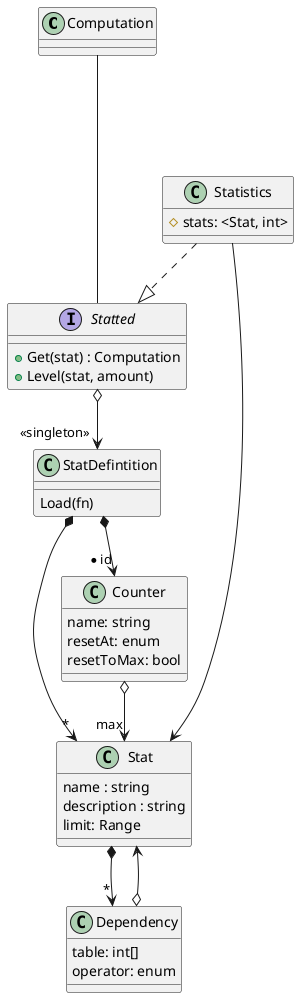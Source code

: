 @startuml

class Computation {
}

class StatDefintition {
  Load(fn)
}


interface Statted
{
   + Get(stat) : Computation
   + Level(stat, amount)
}
class Statistics {
   # stats: <Stat, int>
}

class Stat {
    name : string
    description : string
    limit: Range
}
class Counter {
   name: string
   resetAt: enum
   resetToMax: bool
}
Counter o--> "max" Stat

class Dependency {
   table: int[]
   operator: enum
}


Computation ---- Statted
Statted o--> "<<singleton>>" StatDefintition
Stat *--> "*" Dependency
Dependency o--> Stat

StatDefintition *---> "*" Stat
StatDefintition *--> "* id" Counter

Statistics ..|> Statted
Statistics --> Stat
@enduml
